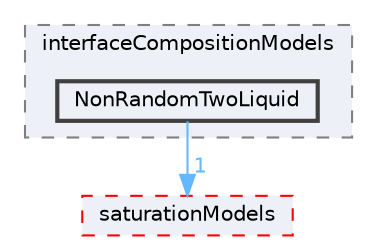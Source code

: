 digraph "src/phaseSystemModels/reactingEuler/multiphaseSystem/interfacialCompositionModels/interfaceCompositionModels/NonRandomTwoLiquid"
{
 // LATEX_PDF_SIZE
  bgcolor="transparent";
  edge [fontname=Helvetica,fontsize=10,labelfontname=Helvetica,labelfontsize=10];
  node [fontname=Helvetica,fontsize=10,shape=box,height=0.2,width=0.4];
  compound=true
  subgraph clusterdir_594b8b94fc993689291485149c9ddb05 {
    graph [ bgcolor="#edf0f7", pencolor="grey50", label="interfaceCompositionModels", fontname=Helvetica,fontsize=10 style="filled,dashed", URL="dir_594b8b94fc993689291485149c9ddb05.html",tooltip=""]
  dir_680364422b8d27ef6693a4615bdc1ba0 [label="NonRandomTwoLiquid", fillcolor="#edf0f7", color="grey25", style="filled,bold", URL="dir_680364422b8d27ef6693a4615bdc1ba0.html",tooltip=""];
  }
  dir_0a821bd01650f974c2b9a25b952bd325 [label="saturationModels", fillcolor="#edf0f7", color="red", style="filled,dashed", URL="dir_0a821bd01650f974c2b9a25b952bd325.html",tooltip=""];
  dir_680364422b8d27ef6693a4615bdc1ba0->dir_0a821bd01650f974c2b9a25b952bd325 [headlabel="1", labeldistance=1.5 headhref="dir_002574_003412.html" href="dir_002574_003412.html" color="steelblue1" fontcolor="steelblue1"];
}
